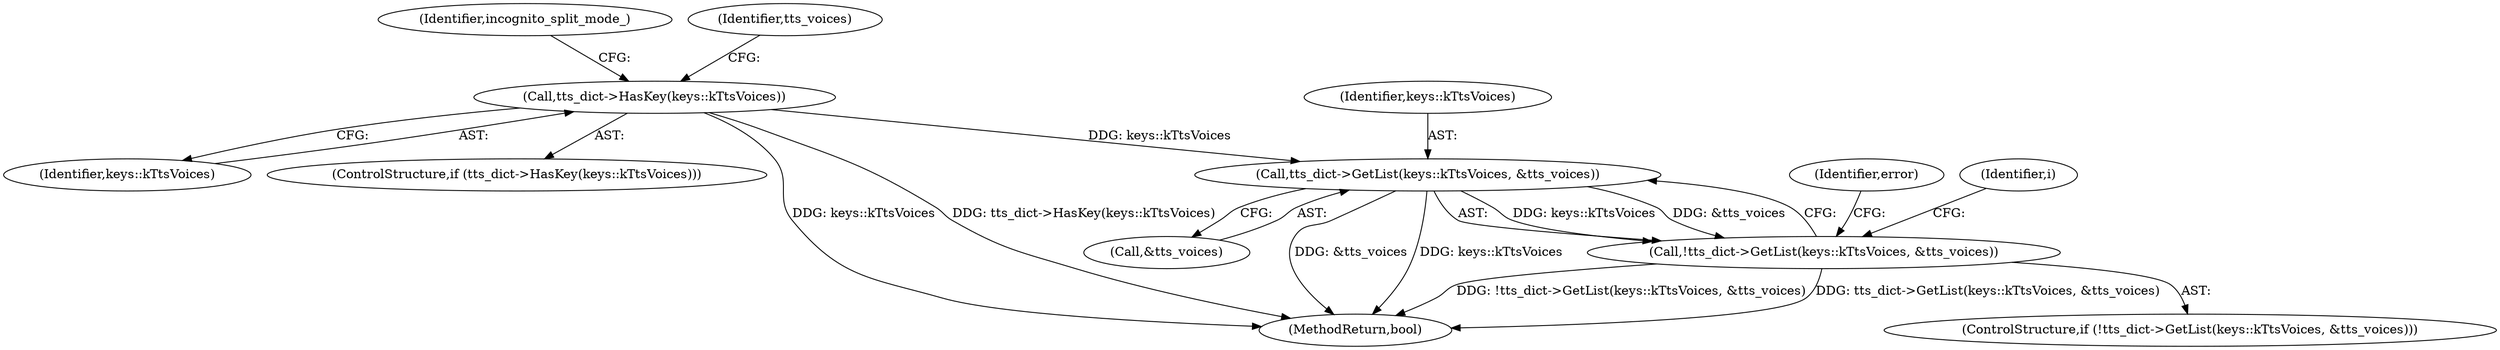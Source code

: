 digraph "0_Chrome_697cd7e2ce2535696f1b9e5cfb474cc36a734747@pointer" {
"1001827" [label="(Call,tts_dict->GetList(keys::kTtsVoices, &tts_voices))"];
"1001818" [label="(Call,tts_dict->HasKey(keys::kTtsVoices))"];
"1001826" [label="(Call,!tts_dict->GetList(keys::kTtsVoices, &tts_voices))"];
"1001827" [label="(Call,tts_dict->GetList(keys::kTtsVoices, &tts_voices))"];
"1001819" [label="(Identifier,keys::kTtsVoices)"];
"1001828" [label="(Identifier,keys::kTtsVoices)"];
"1001817" [label="(ControlStructure,if (tts_dict->HasKey(keys::kTtsVoices)))"];
"1001834" [label="(Identifier,error)"];
"1001829" [label="(Call,&tts_voices)"];
"1001825" [label="(ControlStructure,if (!tts_dict->GetList(keys::kTtsVoices, &tts_voices)))"];
"1001841" [label="(Identifier,i)"];
"1001818" [label="(Call,tts_dict->HasKey(keys::kTtsVoices))"];
"1002005" [label="(MethodReturn,bool)"];
"1001945" [label="(Identifier,incognito_split_mode_)"];
"1001826" [label="(Call,!tts_dict->GetList(keys::kTtsVoices, &tts_voices))"];
"1001823" [label="(Identifier,tts_voices)"];
"1001827" -> "1001826"  [label="AST: "];
"1001827" -> "1001829"  [label="CFG: "];
"1001828" -> "1001827"  [label="AST: "];
"1001829" -> "1001827"  [label="AST: "];
"1001826" -> "1001827"  [label="CFG: "];
"1001827" -> "1002005"  [label="DDG: &tts_voices"];
"1001827" -> "1002005"  [label="DDG: keys::kTtsVoices"];
"1001827" -> "1001826"  [label="DDG: keys::kTtsVoices"];
"1001827" -> "1001826"  [label="DDG: &tts_voices"];
"1001818" -> "1001827"  [label="DDG: keys::kTtsVoices"];
"1001818" -> "1001817"  [label="AST: "];
"1001818" -> "1001819"  [label="CFG: "];
"1001819" -> "1001818"  [label="AST: "];
"1001823" -> "1001818"  [label="CFG: "];
"1001945" -> "1001818"  [label="CFG: "];
"1001818" -> "1002005"  [label="DDG: keys::kTtsVoices"];
"1001818" -> "1002005"  [label="DDG: tts_dict->HasKey(keys::kTtsVoices)"];
"1001826" -> "1001825"  [label="AST: "];
"1001834" -> "1001826"  [label="CFG: "];
"1001841" -> "1001826"  [label="CFG: "];
"1001826" -> "1002005"  [label="DDG: !tts_dict->GetList(keys::kTtsVoices, &tts_voices)"];
"1001826" -> "1002005"  [label="DDG: tts_dict->GetList(keys::kTtsVoices, &tts_voices)"];
}
